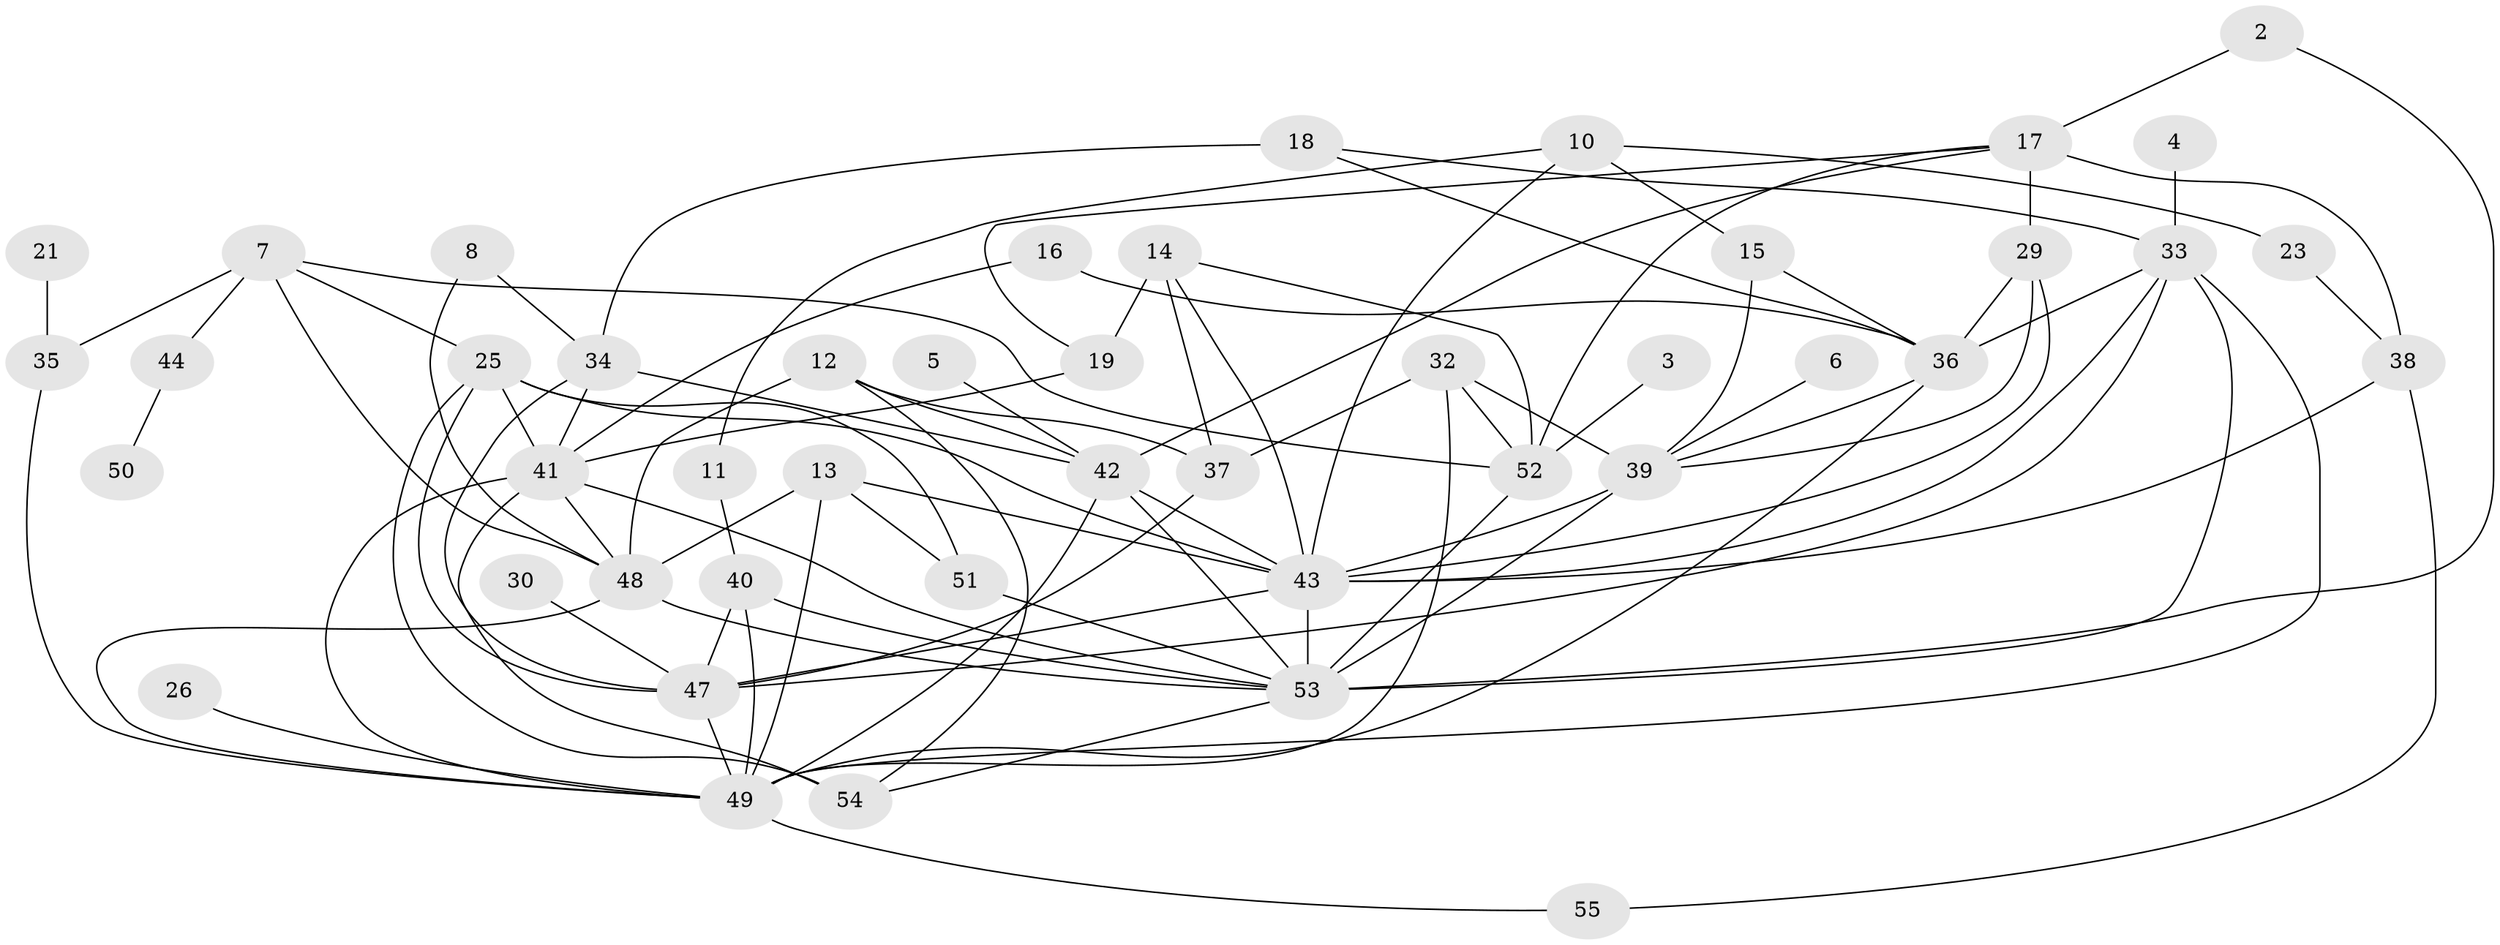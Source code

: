 // original degree distribution, {1: 0.15178571428571427, 2: 0.22321428571428573, 4: 0.14285714285714285, 0: 0.08035714285714286, 6: 0.07142857142857142, 3: 0.22321428571428573, 5: 0.08035714285714286, 7: 0.026785714285714284}
// Generated by graph-tools (version 1.1) at 2025/25/03/09/25 03:25:13]
// undirected, 45 vertices, 95 edges
graph export_dot {
graph [start="1"]
  node [color=gray90,style=filled];
  2;
  3;
  4;
  5;
  6;
  7;
  8;
  10;
  11;
  12;
  13;
  14;
  15;
  16;
  17;
  18;
  19;
  21;
  23;
  25;
  26;
  29;
  30;
  32;
  33;
  34;
  35;
  36;
  37;
  38;
  39;
  40;
  41;
  42;
  43;
  44;
  47;
  48;
  49;
  50;
  51;
  52;
  53;
  54;
  55;
  2 -- 17 [weight=1.0];
  2 -- 53 [weight=1.0];
  3 -- 52 [weight=1.0];
  4 -- 33 [weight=1.0];
  5 -- 42 [weight=2.0];
  6 -- 39 [weight=1.0];
  7 -- 25 [weight=1.0];
  7 -- 35 [weight=1.0];
  7 -- 44 [weight=1.0];
  7 -- 48 [weight=1.0];
  7 -- 52 [weight=1.0];
  8 -- 34 [weight=1.0];
  8 -- 48 [weight=1.0];
  10 -- 11 [weight=1.0];
  10 -- 15 [weight=1.0];
  10 -- 23 [weight=1.0];
  10 -- 43 [weight=1.0];
  11 -- 40 [weight=1.0];
  12 -- 37 [weight=1.0];
  12 -- 42 [weight=1.0];
  12 -- 48 [weight=1.0];
  12 -- 54 [weight=1.0];
  13 -- 43 [weight=1.0];
  13 -- 48 [weight=1.0];
  13 -- 49 [weight=1.0];
  13 -- 51 [weight=1.0];
  14 -- 19 [weight=1.0];
  14 -- 37 [weight=1.0];
  14 -- 43 [weight=1.0];
  14 -- 52 [weight=1.0];
  15 -- 36 [weight=1.0];
  15 -- 39 [weight=1.0];
  16 -- 36 [weight=1.0];
  16 -- 41 [weight=1.0];
  17 -- 19 [weight=1.0];
  17 -- 29 [weight=1.0];
  17 -- 38 [weight=2.0];
  17 -- 42 [weight=1.0];
  17 -- 52 [weight=1.0];
  18 -- 33 [weight=1.0];
  18 -- 34 [weight=1.0];
  18 -- 36 [weight=1.0];
  19 -- 41 [weight=1.0];
  21 -- 35 [weight=1.0];
  23 -- 38 [weight=1.0];
  25 -- 41 [weight=1.0];
  25 -- 43 [weight=1.0];
  25 -- 47 [weight=1.0];
  25 -- 51 [weight=1.0];
  25 -- 54 [weight=1.0];
  26 -- 49 [weight=1.0];
  29 -- 36 [weight=1.0];
  29 -- 39 [weight=1.0];
  29 -- 43 [weight=1.0];
  30 -- 47 [weight=2.0];
  32 -- 37 [weight=1.0];
  32 -- 39 [weight=1.0];
  32 -- 49 [weight=1.0];
  32 -- 52 [weight=1.0];
  33 -- 36 [weight=1.0];
  33 -- 43 [weight=1.0];
  33 -- 47 [weight=1.0];
  33 -- 49 [weight=1.0];
  33 -- 53 [weight=1.0];
  34 -- 41 [weight=1.0];
  34 -- 42 [weight=1.0];
  34 -- 47 [weight=1.0];
  35 -- 49 [weight=1.0];
  36 -- 39 [weight=1.0];
  36 -- 49 [weight=1.0];
  37 -- 47 [weight=1.0];
  38 -- 43 [weight=1.0];
  38 -- 55 [weight=1.0];
  39 -- 43 [weight=1.0];
  39 -- 53 [weight=3.0];
  40 -- 47 [weight=1.0];
  40 -- 49 [weight=1.0];
  40 -- 53 [weight=1.0];
  41 -- 48 [weight=1.0];
  41 -- 49 [weight=2.0];
  41 -- 53 [weight=1.0];
  41 -- 54 [weight=2.0];
  42 -- 43 [weight=1.0];
  42 -- 49 [weight=1.0];
  42 -- 53 [weight=1.0];
  43 -- 47 [weight=2.0];
  43 -- 53 [weight=1.0];
  44 -- 50 [weight=1.0];
  47 -- 49 [weight=1.0];
  48 -- 49 [weight=1.0];
  48 -- 53 [weight=1.0];
  49 -- 55 [weight=1.0];
  51 -- 53 [weight=1.0];
  52 -- 53 [weight=1.0];
  53 -- 54 [weight=1.0];
}
